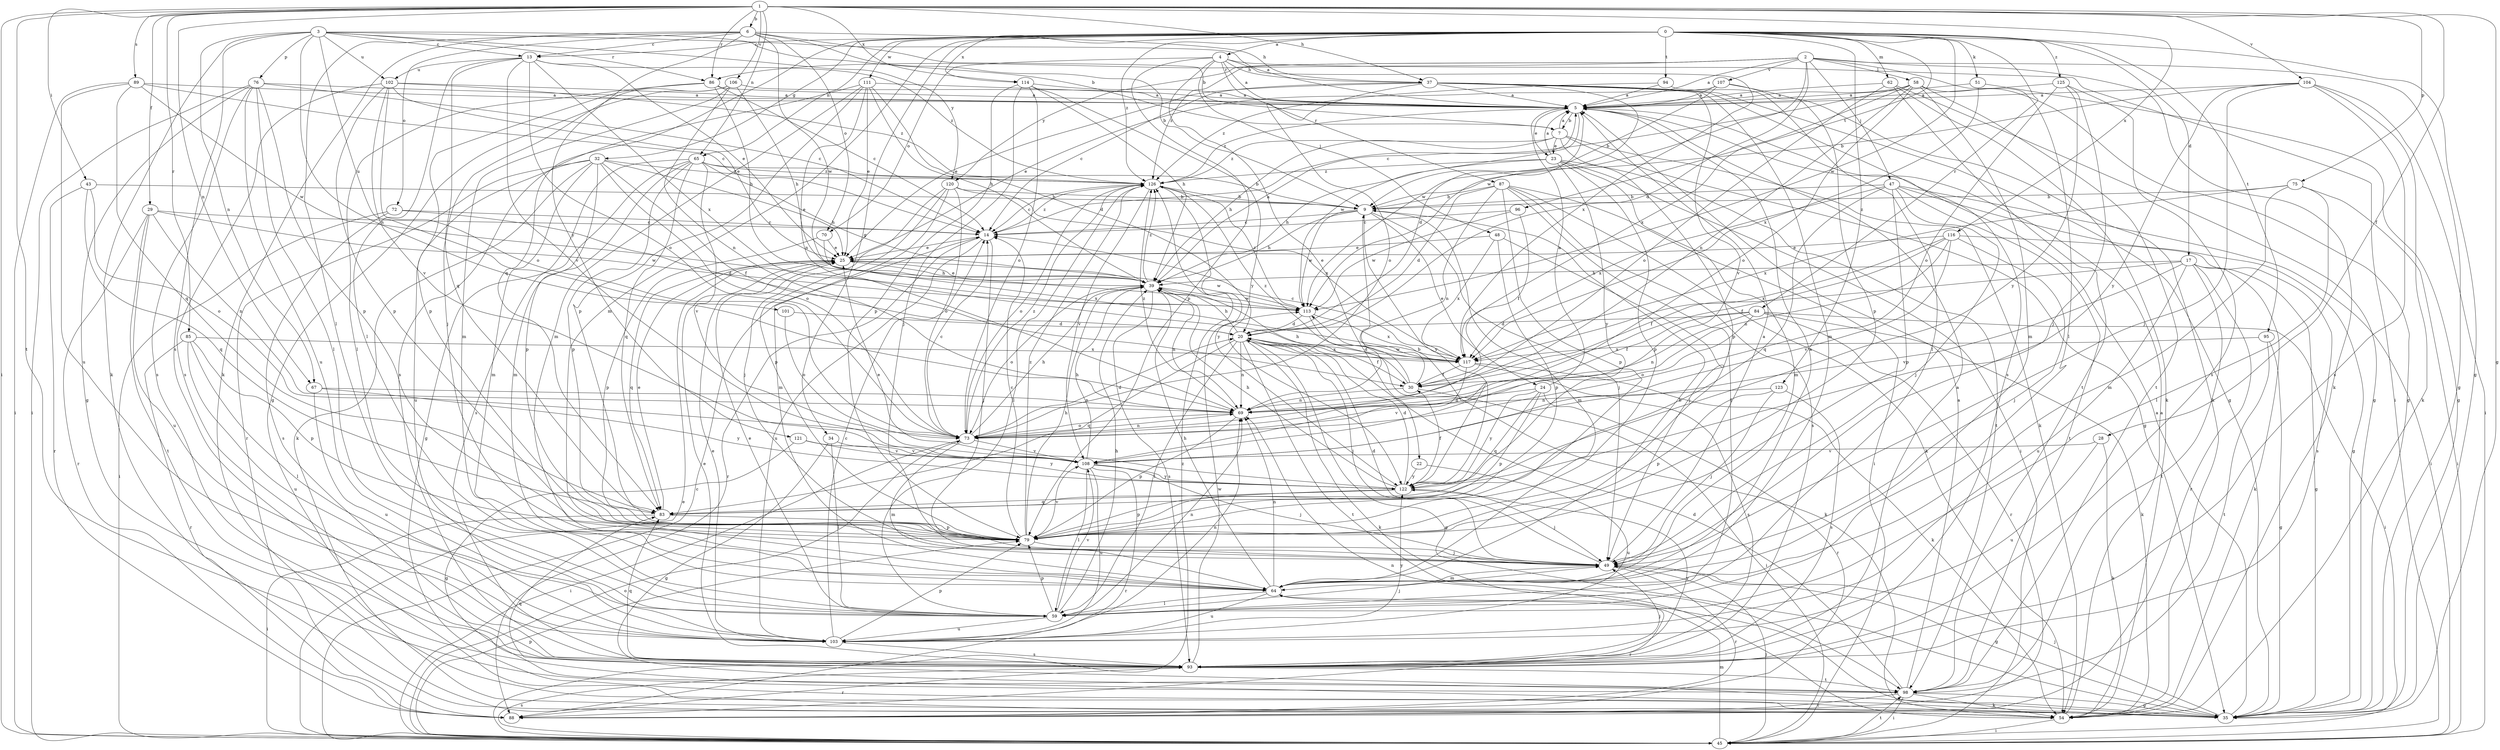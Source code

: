 strict digraph  {
0;
1;
2;
3;
4;
5;
6;
7;
9;
13;
14;
17;
20;
22;
23;
24;
25;
28;
29;
30;
32;
34;
35;
37;
39;
43;
45;
47;
48;
49;
51;
54;
58;
59;
62;
64;
65;
67;
69;
70;
72;
73;
75;
76;
79;
83;
84;
85;
86;
87;
88;
89;
93;
94;
95;
96;
98;
101;
102;
103;
104;
106;
107;
108;
111;
113;
114;
116;
117;
120;
121;
122;
123;
125;
126;
0 -> 4  [label=a];
0 -> 13  [label=c];
0 -> 17  [label=d];
0 -> 32  [label=g];
0 -> 34  [label=g];
0 -> 35  [label=g];
0 -> 51  [label=k];
0 -> 62  [label=m];
0 -> 64  [label=m];
0 -> 65  [label=n];
0 -> 83  [label=q];
0 -> 84  [label=r];
0 -> 94  [label=t];
0 -> 95  [label=t];
0 -> 96  [label=t];
0 -> 111  [label=w];
0 -> 113  [label=w];
0 -> 114  [label=x];
0 -> 123  [label=z];
0 -> 125  [label=z];
0 -> 126  [label=z];
1 -> 6  [label=b];
1 -> 28  [label=f];
1 -> 29  [label=f];
1 -> 35  [label=g];
1 -> 37  [label=h];
1 -> 43  [label=i];
1 -> 45  [label=i];
1 -> 65  [label=n];
1 -> 67  [label=n];
1 -> 75  [label=p];
1 -> 85  [label=r];
1 -> 86  [label=r];
1 -> 89  [label=s];
1 -> 98  [label=t];
1 -> 104  [label=v];
1 -> 106  [label=v];
1 -> 114  [label=x];
1 -> 116  [label=x];
2 -> 5  [label=a];
2 -> 20  [label=d];
2 -> 35  [label=g];
2 -> 47  [label=j];
2 -> 54  [label=k];
2 -> 58  [label=l];
2 -> 59  [label=l];
2 -> 86  [label=r];
2 -> 107  [label=v];
2 -> 113  [label=w];
2 -> 120  [label=y];
2 -> 126  [label=z];
3 -> 5  [label=a];
3 -> 7  [label=b];
3 -> 13  [label=c];
3 -> 54  [label=k];
3 -> 67  [label=n];
3 -> 69  [label=n];
3 -> 76  [label=p];
3 -> 86  [label=r];
3 -> 93  [label=s];
3 -> 101  [label=u];
3 -> 102  [label=u];
3 -> 120  [label=y];
4 -> 5  [label=a];
4 -> 22  [label=e];
4 -> 37  [label=h];
4 -> 45  [label=i];
4 -> 48  [label=j];
4 -> 70  [label=o];
4 -> 79  [label=p];
4 -> 87  [label=r];
4 -> 117  [label=x];
5 -> 7  [label=b];
5 -> 20  [label=d];
5 -> 23  [label=e];
5 -> 113  [label=w];
5 -> 126  [label=z];
6 -> 7  [label=b];
6 -> 9  [label=b];
6 -> 13  [label=c];
6 -> 37  [label=h];
6 -> 54  [label=k];
6 -> 59  [label=l];
6 -> 70  [label=o];
6 -> 72  [label=o];
6 -> 113  [label=w];
6 -> 121  [label=y];
7 -> 5  [label=a];
7 -> 23  [label=e];
7 -> 35  [label=g];
7 -> 39  [label=h];
7 -> 54  [label=k];
7 -> 79  [label=p];
7 -> 126  [label=z];
9 -> 14  [label=c];
9 -> 24  [label=e];
9 -> 39  [label=h];
9 -> 49  [label=j];
9 -> 64  [label=m];
9 -> 113  [label=w];
9 -> 122  [label=y];
13 -> 25  [label=e];
13 -> 59  [label=l];
13 -> 73  [label=o];
13 -> 83  [label=q];
13 -> 102  [label=u];
13 -> 108  [label=v];
13 -> 117  [label=x];
13 -> 126  [label=z];
14 -> 25  [label=e];
14 -> 49  [label=j];
14 -> 88  [label=r];
14 -> 103  [label=u];
14 -> 126  [label=z];
17 -> 30  [label=f];
17 -> 35  [label=g];
17 -> 39  [label=h];
17 -> 54  [label=k];
17 -> 88  [label=r];
17 -> 98  [label=t];
17 -> 103  [label=u];
17 -> 108  [label=v];
20 -> 30  [label=f];
20 -> 35  [label=g];
20 -> 39  [label=h];
20 -> 49  [label=j];
20 -> 54  [label=k];
20 -> 59  [label=l];
20 -> 69  [label=n];
20 -> 83  [label=q];
20 -> 98  [label=t];
20 -> 117  [label=x];
22 -> 103  [label=u];
22 -> 122  [label=y];
23 -> 5  [label=a];
23 -> 39  [label=h];
23 -> 45  [label=i];
23 -> 64  [label=m];
23 -> 79  [label=p];
23 -> 98  [label=t];
23 -> 122  [label=y];
23 -> 126  [label=z];
24 -> 5  [label=a];
24 -> 69  [label=n];
24 -> 79  [label=p];
24 -> 83  [label=q];
24 -> 88  [label=r];
24 -> 122  [label=y];
25 -> 39  [label=h];
25 -> 83  [label=q];
25 -> 113  [label=w];
28 -> 54  [label=k];
28 -> 103  [label=u];
28 -> 108  [label=v];
29 -> 14  [label=c];
29 -> 69  [label=n];
29 -> 88  [label=r];
29 -> 98  [label=t];
29 -> 103  [label=u];
29 -> 113  [label=w];
30 -> 39  [label=h];
30 -> 45  [label=i];
30 -> 69  [label=n];
30 -> 113  [label=w];
30 -> 126  [label=z];
32 -> 25  [label=e];
32 -> 30  [label=f];
32 -> 54  [label=k];
32 -> 64  [label=m];
32 -> 73  [label=o];
32 -> 79  [label=p];
32 -> 88  [label=r];
32 -> 103  [label=u];
32 -> 126  [label=z];
34 -> 35  [label=g];
34 -> 59  [label=l];
34 -> 108  [label=v];
35 -> 5  [label=a];
35 -> 49  [label=j];
35 -> 69  [label=n];
37 -> 5  [label=a];
37 -> 14  [label=c];
37 -> 25  [label=e];
37 -> 35  [label=g];
37 -> 64  [label=m];
37 -> 73  [label=o];
37 -> 93  [label=s];
37 -> 108  [label=v];
37 -> 113  [label=w];
39 -> 5  [label=a];
39 -> 25  [label=e];
39 -> 69  [label=n];
39 -> 73  [label=o];
39 -> 93  [label=s];
39 -> 113  [label=w];
39 -> 126  [label=z];
43 -> 9  [label=b];
43 -> 73  [label=o];
43 -> 83  [label=q];
43 -> 88  [label=r];
45 -> 14  [label=c];
45 -> 25  [label=e];
45 -> 49  [label=j];
45 -> 64  [label=m];
45 -> 73  [label=o];
45 -> 79  [label=p];
45 -> 93  [label=s];
45 -> 98  [label=t];
45 -> 126  [label=z];
47 -> 9  [label=b];
47 -> 35  [label=g];
47 -> 45  [label=i];
47 -> 49  [label=j];
47 -> 79  [label=p];
47 -> 83  [label=q];
47 -> 98  [label=t];
47 -> 117  [label=x];
48 -> 25  [label=e];
48 -> 49  [label=j];
48 -> 79  [label=p];
48 -> 117  [label=x];
49 -> 5  [label=a];
49 -> 20  [label=d];
49 -> 35  [label=g];
49 -> 64  [label=m];
49 -> 88  [label=r];
51 -> 5  [label=a];
51 -> 35  [label=g];
51 -> 117  [label=x];
54 -> 5  [label=a];
54 -> 45  [label=i];
58 -> 5  [label=a];
58 -> 14  [label=c];
58 -> 35  [label=g];
58 -> 64  [label=m];
58 -> 69  [label=n];
58 -> 73  [label=o];
58 -> 98  [label=t];
58 -> 117  [label=x];
59 -> 25  [label=e];
59 -> 39  [label=h];
59 -> 49  [label=j];
59 -> 69  [label=n];
59 -> 79  [label=p];
59 -> 103  [label=u];
59 -> 108  [label=v];
62 -> 5  [label=a];
62 -> 35  [label=g];
62 -> 54  [label=k];
62 -> 73  [label=o];
62 -> 98  [label=t];
64 -> 5  [label=a];
64 -> 9  [label=b];
64 -> 39  [label=h];
64 -> 59  [label=l];
64 -> 69  [label=n];
64 -> 88  [label=r];
64 -> 103  [label=u];
65 -> 9  [label=b];
65 -> 35  [label=g];
65 -> 39  [label=h];
65 -> 64  [label=m];
65 -> 79  [label=p];
65 -> 83  [label=q];
65 -> 93  [label=s];
65 -> 108  [label=v];
65 -> 126  [label=z];
67 -> 69  [label=n];
67 -> 103  [label=u];
67 -> 122  [label=y];
69 -> 73  [label=o];
69 -> 79  [label=p];
69 -> 126  [label=z];
70 -> 25  [label=e];
70 -> 79  [label=p];
70 -> 117  [label=x];
72 -> 14  [label=c];
72 -> 20  [label=d];
72 -> 45  [label=i];
72 -> 93  [label=s];
73 -> 14  [label=c];
73 -> 20  [label=d];
73 -> 39  [label=h];
73 -> 45  [label=i];
73 -> 64  [label=m];
73 -> 69  [label=n];
73 -> 108  [label=v];
73 -> 126  [label=z];
75 -> 9  [label=b];
75 -> 45  [label=i];
75 -> 59  [label=l];
75 -> 64  [label=m];
75 -> 117  [label=x];
76 -> 5  [label=a];
76 -> 14  [label=c];
76 -> 35  [label=g];
76 -> 45  [label=i];
76 -> 59  [label=l];
76 -> 79  [label=p];
76 -> 93  [label=s];
76 -> 103  [label=u];
79 -> 14  [label=c];
79 -> 39  [label=h];
79 -> 49  [label=j];
79 -> 108  [label=v];
79 -> 126  [label=z];
83 -> 25  [label=e];
83 -> 45  [label=i];
83 -> 79  [label=p];
84 -> 20  [label=d];
84 -> 30  [label=f];
84 -> 45  [label=i];
84 -> 54  [label=k];
84 -> 69  [label=n];
84 -> 73  [label=o];
84 -> 88  [label=r];
85 -> 59  [label=l];
85 -> 79  [label=p];
85 -> 88  [label=r];
85 -> 103  [label=u];
85 -> 117  [label=x];
86 -> 5  [label=a];
86 -> 14  [label=c];
86 -> 39  [label=h];
86 -> 59  [label=l];
86 -> 79  [label=p];
87 -> 9  [label=b];
87 -> 20  [label=d];
87 -> 45  [label=i];
87 -> 54  [label=k];
87 -> 59  [label=l];
87 -> 69  [label=n];
87 -> 79  [label=p];
87 -> 93  [label=s];
89 -> 5  [label=a];
89 -> 14  [label=c];
89 -> 45  [label=i];
89 -> 83  [label=q];
89 -> 103  [label=u];
89 -> 113  [label=w];
93 -> 5  [label=a];
93 -> 25  [label=e];
93 -> 49  [label=j];
93 -> 83  [label=q];
93 -> 88  [label=r];
93 -> 98  [label=t];
93 -> 113  [label=w];
93 -> 122  [label=y];
94 -> 5  [label=a];
94 -> 59  [label=l];
94 -> 126  [label=z];
95 -> 35  [label=g];
95 -> 98  [label=t];
95 -> 117  [label=x];
96 -> 14  [label=c];
96 -> 30  [label=f];
96 -> 113  [label=w];
98 -> 5  [label=a];
98 -> 20  [label=d];
98 -> 35  [label=g];
98 -> 45  [label=i];
98 -> 54  [label=k];
98 -> 83  [label=q];
98 -> 88  [label=r];
101 -> 20  [label=d];
101 -> 73  [label=o];
102 -> 5  [label=a];
102 -> 25  [label=e];
102 -> 73  [label=o];
102 -> 79  [label=p];
102 -> 93  [label=s];
102 -> 108  [label=v];
102 -> 126  [label=z];
103 -> 14  [label=c];
103 -> 25  [label=e];
103 -> 69  [label=n];
103 -> 79  [label=p];
103 -> 93  [label=s];
103 -> 122  [label=y];
104 -> 5  [label=a];
104 -> 9  [label=b];
104 -> 45  [label=i];
104 -> 49  [label=j];
104 -> 54  [label=k];
104 -> 93  [label=s];
104 -> 122  [label=y];
106 -> 5  [label=a];
106 -> 35  [label=g];
106 -> 39  [label=h];
106 -> 49  [label=j];
106 -> 64  [label=m];
106 -> 69  [label=n];
107 -> 5  [label=a];
107 -> 9  [label=b];
107 -> 25  [label=e];
107 -> 54  [label=k];
107 -> 79  [label=p];
108 -> 39  [label=h];
108 -> 49  [label=j];
108 -> 59  [label=l];
108 -> 88  [label=r];
108 -> 103  [label=u];
108 -> 122  [label=y];
111 -> 5  [label=a];
111 -> 20  [label=d];
111 -> 25  [label=e];
111 -> 39  [label=h];
111 -> 64  [label=m];
111 -> 69  [label=n];
111 -> 79  [label=p];
111 -> 93  [label=s];
113 -> 20  [label=d];
113 -> 54  [label=k];
113 -> 117  [label=x];
113 -> 126  [label=z];
114 -> 5  [label=a];
114 -> 39  [label=h];
114 -> 49  [label=j];
114 -> 73  [label=o];
114 -> 79  [label=p];
114 -> 122  [label=y];
116 -> 25  [label=e];
116 -> 30  [label=f];
116 -> 49  [label=j];
116 -> 69  [label=n];
116 -> 93  [label=s];
116 -> 108  [label=v];
116 -> 117  [label=x];
117 -> 14  [label=c];
117 -> 20  [label=d];
117 -> 30  [label=f];
117 -> 54  [label=k];
117 -> 93  [label=s];
117 -> 108  [label=v];
120 -> 9  [label=b];
120 -> 49  [label=j];
120 -> 64  [label=m];
120 -> 73  [label=o];
120 -> 79  [label=p];
120 -> 117  [label=x];
121 -> 35  [label=g];
121 -> 108  [label=v];
121 -> 122  [label=y];
122 -> 9  [label=b];
122 -> 20  [label=d];
122 -> 25  [label=e];
122 -> 30  [label=f];
122 -> 39  [label=h];
122 -> 49  [label=j];
122 -> 79  [label=p];
122 -> 83  [label=q];
123 -> 49  [label=j];
123 -> 69  [label=n];
123 -> 79  [label=p];
123 -> 93  [label=s];
125 -> 5  [label=a];
125 -> 49  [label=j];
125 -> 73  [label=o];
125 -> 93  [label=s];
125 -> 122  [label=y];
126 -> 9  [label=b];
126 -> 14  [label=c];
126 -> 59  [label=l];
126 -> 73  [label=o];
126 -> 108  [label=v];
126 -> 122  [label=y];
}
